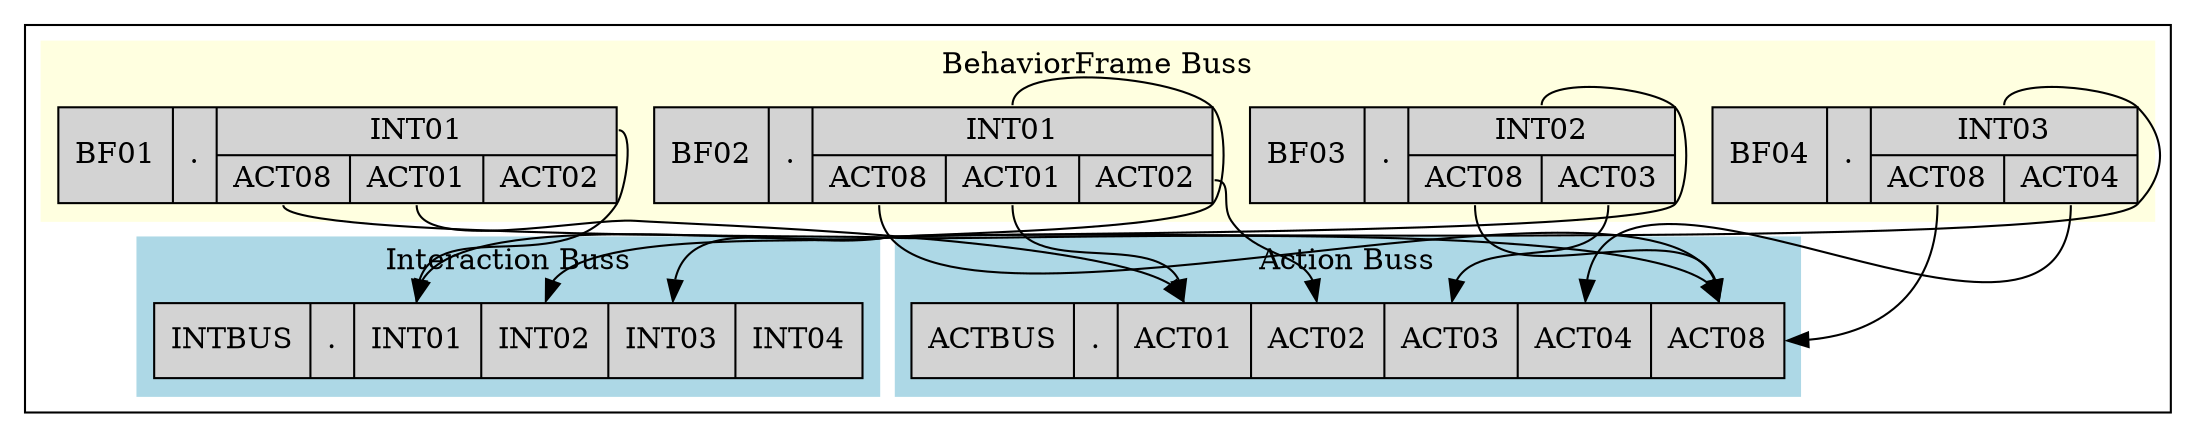 digraph behavior_ShortViewer {
	node [shape=record];	
	
	subgraph cluster0{
		
		subgraph cluster0_3{
			node [style=filled];
			style=filled;
			color=lightyellow;

			/*BEHAVIOR FRAMES*/
			BF01[shape=record,label="<bf01> BF01|<f1>.|{<int01>INT01|{<act08>ACT08|<act01>ACT01|<act02>ACT02}}"];
			BF02[shape=record,label="<bf02> BF02|<f1>.|{<int01>INT01|{<act08>ACT08|<act01>ACT01|<act02>ACT02}}"];
			BF03[shape=record,label="<bf03> BF03|<f1>.|{<int02>INT02|{<act08>ACT08|<act03>ACT03}}"];
			BF04[shape=record,label="<bf04> BF04|<f1>.|{<int03>INT03|{<act08>ACT08|<act04>ACT04}}"];

			label="BehaviorFrame Buss";
		}


		subgraph cluster0_1{
			node [style=filled];
			style=filled;
			color=lightblue;
			

			/*BARRAMENTO DE RECOGNIZERS*/
			INT[shape=record,label="<intbus> INTBUS|.|<int01> INT01|<int02>INT02|<int03>INT03|<int04>INT04"];
			
			label="Interaction Buss";
			
		}


		

		subgraph cluster0_2{
			node [style=filled];
			style=filled;
			color=lightblue;
			/*BARRAMENTO DE ACTIONS*/
			ACT[shape=record,label="<actbus> ACTBUS|.|<act01> ACT01|<act02>ACT02|<act03>ACT03|<act04>ACT04|<act08>ACT08"];
			label="Action Buss";
		}


		
		/*BEHAVIORFRAMES -> INTERACTIONS*/
		
		BF01:int01->INT:int01;
		BF02:int01->INT:int01;
		BF03:int02 ->INT:int02;
		BF04:int03 ->INT:int03;
		
		/*BEHAVIORFRAMES -> ACTIONS*/
		BF01:act01->ACT:act01;
		BF01:act08->ACT:act08;

		BF02:act01->ACT:act01;
		BF02:act08->ACT:act08;
		BF02:act02->ACT:act02;

		BF03:act03->ACT:act03;
		BF03:act08->ACT:act08;

		BF04:act04->ACT:act04;
		BF04:act08->ACT:act08;

		

	}


	
}
